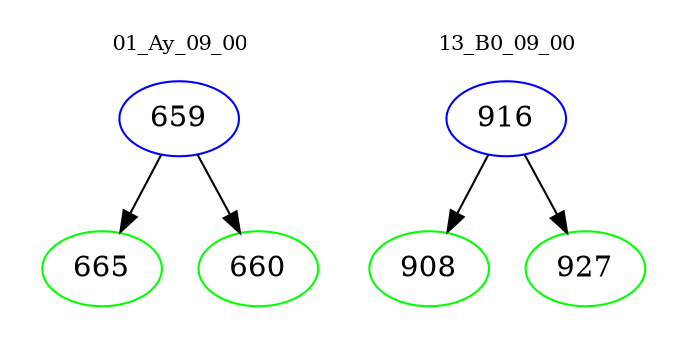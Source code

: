 digraph{
subgraph cluster_0 {
color = white
label = "01_Ay_09_00";
fontsize=10;
T0_659 [label="659", color="blue"]
T0_659 -> T0_665 [color="black"]
T0_665 [label="665", color="green"]
T0_659 -> T0_660 [color="black"]
T0_660 [label="660", color="green"]
}
subgraph cluster_1 {
color = white
label = "13_B0_09_00";
fontsize=10;
T1_916 [label="916", color="blue"]
T1_916 -> T1_908 [color="black"]
T1_908 [label="908", color="green"]
T1_916 -> T1_927 [color="black"]
T1_927 [label="927", color="green"]
}
}
